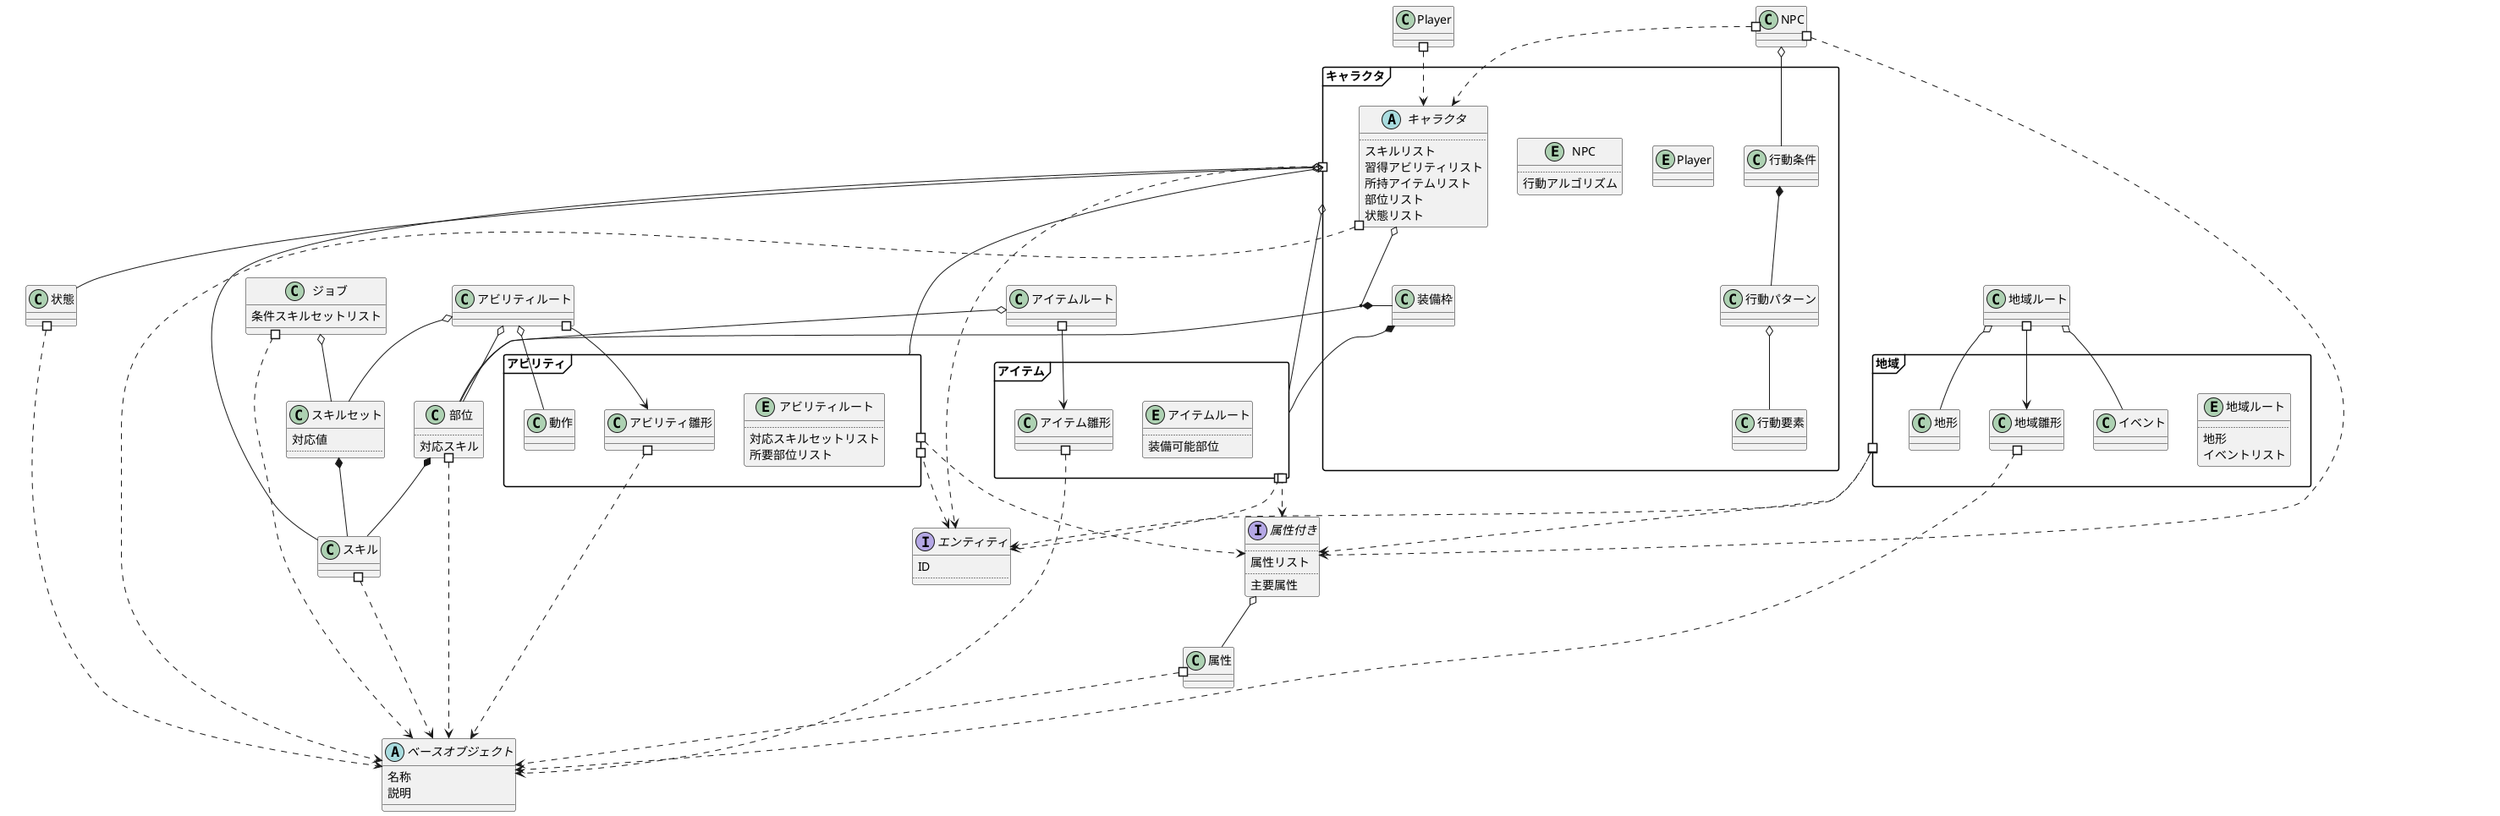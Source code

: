 @startuml 全体概要図

skinparam packageStyle Frame

abstract ベースオブジェクト{
	名称
	説明
}

class スキル
スキル #..> ベースオブジェクト
class 状態
状態 #..> ベースオブジェクト
class 部位{
	..
	対応スキル
}
部位 #..> ベースオブジェクト
部位 *-- スキル
class スキルセット{
	対応値
	..
}
スキルセット *-- スキル
class ジョブ{
	条件スキルセットリスト
}
ジョブ #..> ベースオブジェクト
ジョブ o-- スキルセット

interface エンティティ{
	ID
	..
}

class 属性
属性 #..> ベースオブジェクト
interface 属性付き{
	..
	属性リスト
	..
	主要属性
}
属性付き o-- 属性

namespace アビリティ{
	entity アビリティルート{
		..
		対応スキルセットリスト
		所要部位リスト
	}
	.アビリティルート #--> アビリティ雛形
	アビリティ雛形 #..> .ベースオブジェクト
	.アビリティルート o-- .部位
	.アビリティルート o-- .スキルセット

	class 動作
	.アビリティルート o-- 動作
}
アビリティ #..> エンティティ
アビリティ #..> 属性付き

namespace アイテム{
	entity アイテムルート{
		..
		装備可能部位
	}

	.アイテムルート #--> アイテム雛形
	アイテム雛形 #..> .ベースオブジェクト
	.アイテムルート o-- .部位
}
アイテム #..> エンティティ
アイテム #..> 属性付き

namespace 地域{
	entity 地域ルート{
		..
		地形
		イベントリスト
	}
	class 地形
	class イベント

	.地域ルート #--> 地域雛形
	地域雛形 #..> .ベースオブジェクト
	.地域ルート o-- 地形
	.地域ルート o-- イベント
}
地域 #..> エンティティ
地域 #..> 属性付き

namespace キャラクタ{
	abstract キャラクタ{
		..
		スキルリスト
		習得アビリティリスト
		所持アイテムリスト
		部位リスト
		状態リスト
	}

	キャラクタ #..> .ベースオブジェクト
	キャラクタ o-- .部位
	class 装備枠
	(キャラクタ,.部位) *- 装備枠
	装備枠 *-- アイテム

	entity Player
	.Player #..> キャラクタ

	entity NPC{
		..
		行動アルゴリズム
	}
	.NPC #..> .属性付き
	.NPC #..> キャラクタ

	class 行動条件
	class 行動パターン
	class 行動要素
	.NPC o-- 行動条件
	行動条件 *-- 行動パターン
	行動パターン o-- 行動要素
}
キャラクタ #..> エンティティ
キャラクタ o-- スキル
キャラクタ o-- アビリティ
キャラクタ o-- 状態
キャラクタ o-- アイテム

@enduml
